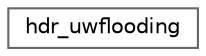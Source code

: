 digraph "Graphical Class Hierarchy"
{
 // LATEX_PDF_SIZE
  bgcolor="transparent";
  edge [fontname=Helvetica,fontsize=10,labelfontname=Helvetica,labelfontsize=10];
  node [fontname=Helvetica,fontsize=10,shape=box,height=0.2,width=0.4];
  rankdir="LR";
  Node0 [id="Node000000",label="hdr_uwflooding",height=0.2,width=0.4,color="grey40", fillcolor="white", style="filled",URL="$structhdr__uwflooding.html",tooltip="hdr_uwflooding describes packets used by UWFLOODING."];
}
